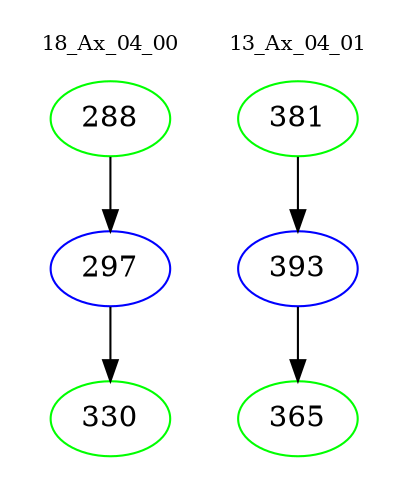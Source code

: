 digraph{
subgraph cluster_0 {
color = white
label = "18_Ax_04_00";
fontsize=10;
T0_288 [label="288", color="green"]
T0_288 -> T0_297 [color="black"]
T0_297 [label="297", color="blue"]
T0_297 -> T0_330 [color="black"]
T0_330 [label="330", color="green"]
}
subgraph cluster_1 {
color = white
label = "13_Ax_04_01";
fontsize=10;
T1_381 [label="381", color="green"]
T1_381 -> T1_393 [color="black"]
T1_393 [label="393", color="blue"]
T1_393 -> T1_365 [color="black"]
T1_365 [label="365", color="green"]
}
}

